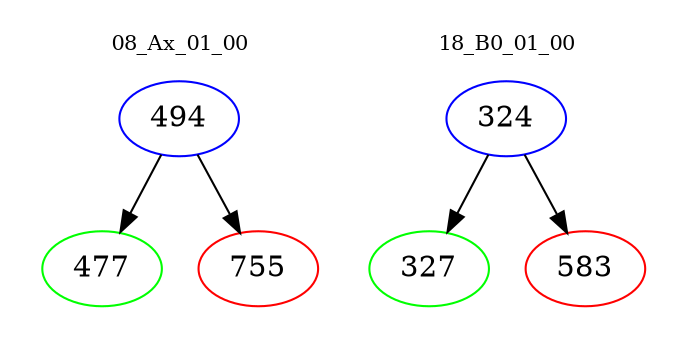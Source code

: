 digraph{
subgraph cluster_0 {
color = white
label = "08_Ax_01_00";
fontsize=10;
T0_494 [label="494", color="blue"]
T0_494 -> T0_477 [color="black"]
T0_477 [label="477", color="green"]
T0_494 -> T0_755 [color="black"]
T0_755 [label="755", color="red"]
}
subgraph cluster_1 {
color = white
label = "18_B0_01_00";
fontsize=10;
T1_324 [label="324", color="blue"]
T1_324 -> T1_327 [color="black"]
T1_327 [label="327", color="green"]
T1_324 -> T1_583 [color="black"]
T1_583 [label="583", color="red"]
}
}
